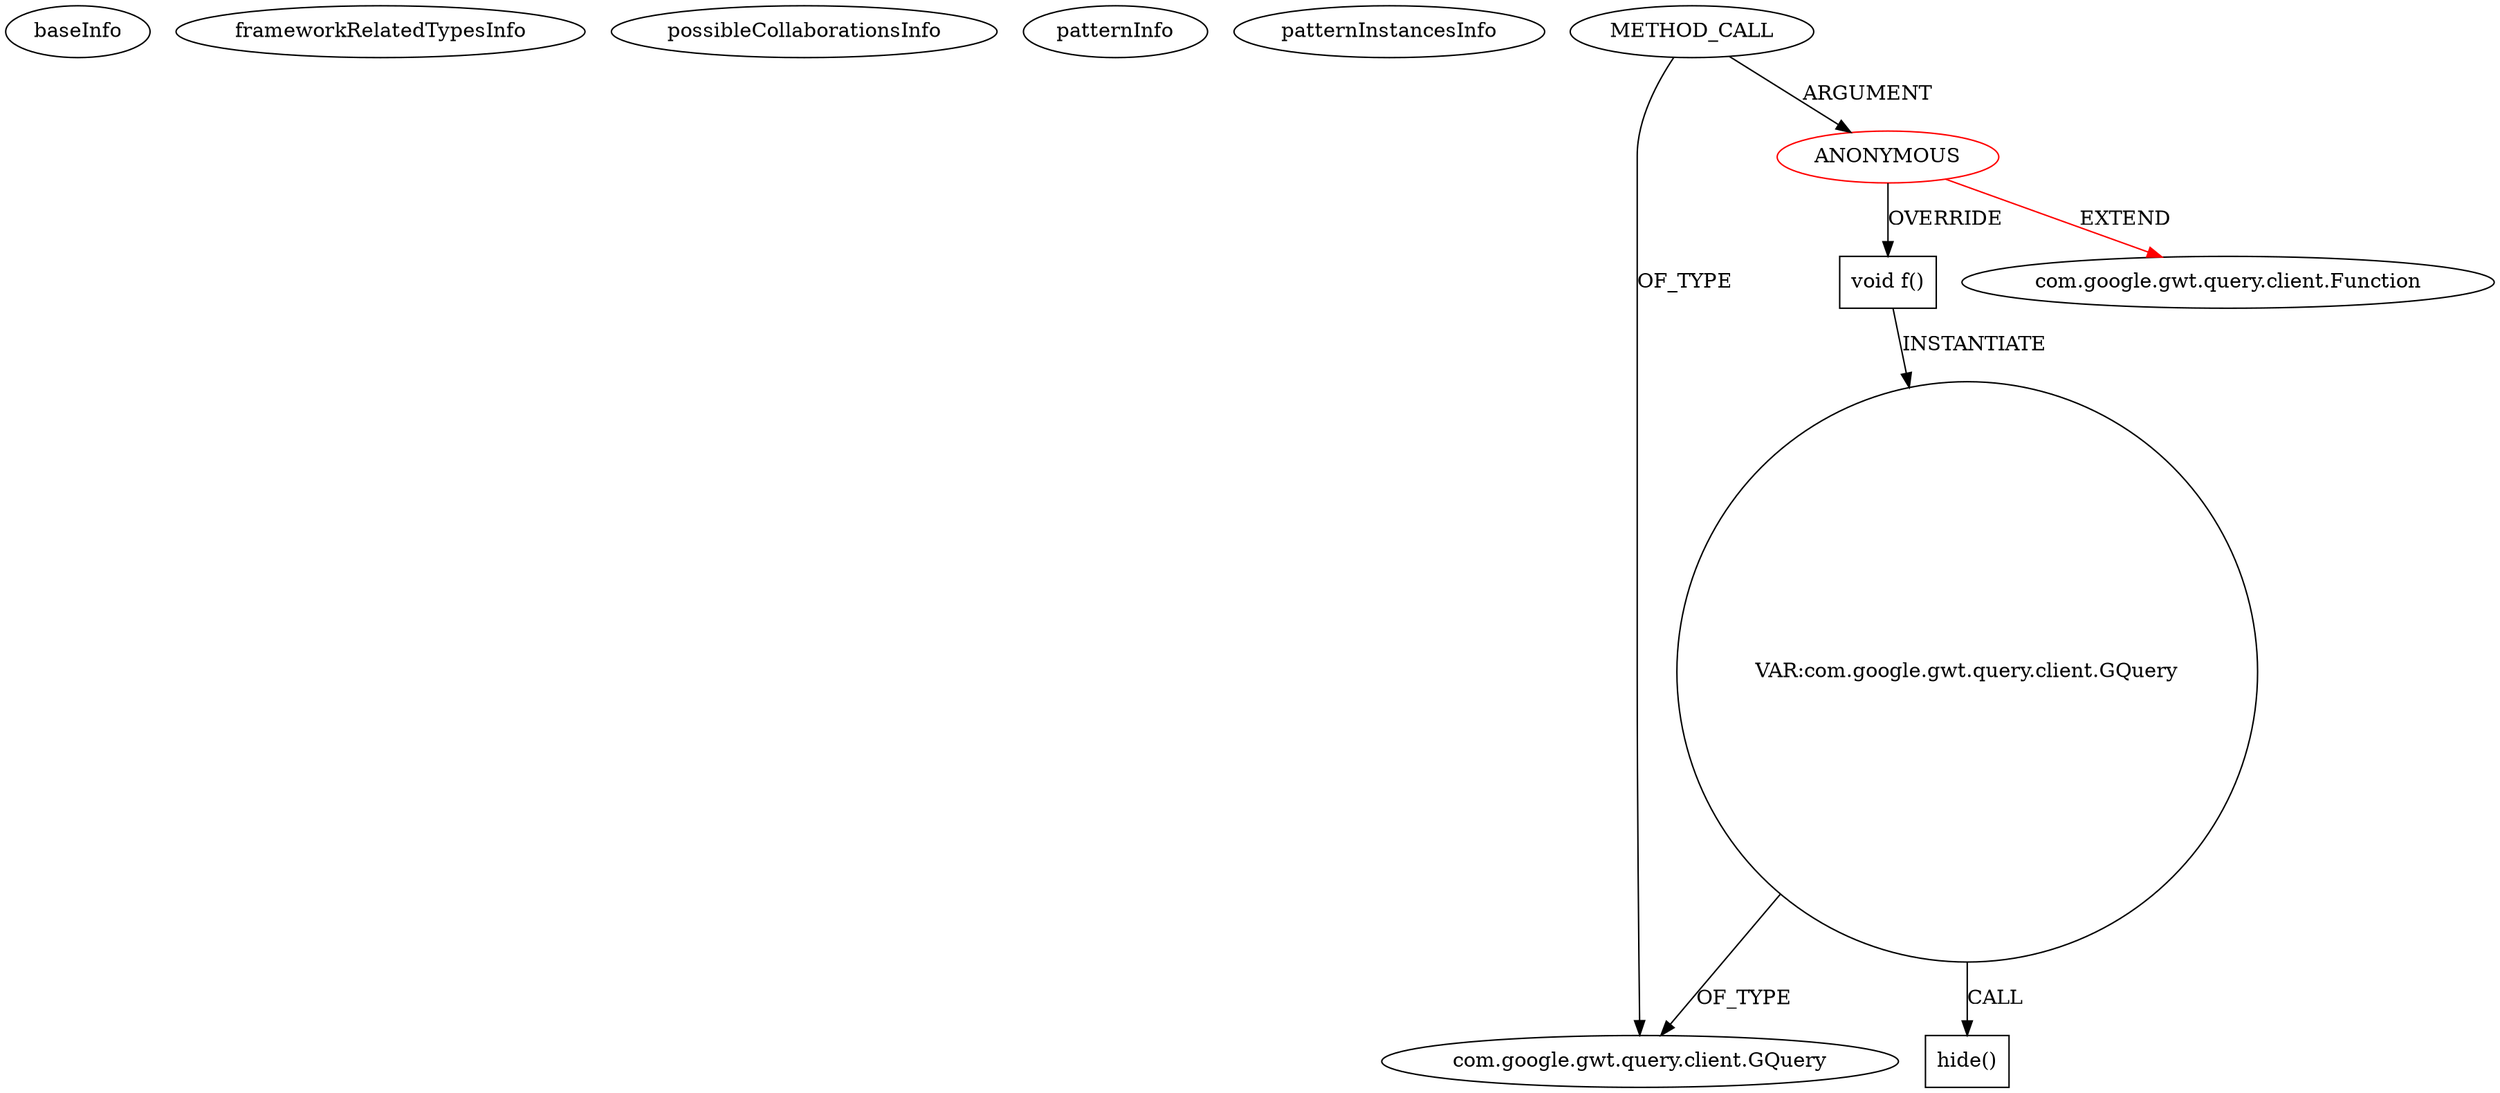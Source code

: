 digraph {
baseInfo[graphId=792,category="pattern",isAnonymous=true,possibleRelation=false]
frameworkRelatedTypesInfo[0="com.google.gwt.query.client.Function"]
possibleCollaborationsInfo[]
patternInfo[frequency=2.0,patternRootClient=0]
patternInstancesInfo[0="jDramaix-SlidingPuzzle~/jDramaix-SlidingPuzzle/SlidingPuzzle-master/src/be/dramaix/ai/slidingpuzzle/client/SlidingPuzzleApp.java~void bind()~3114",1="jDramaix-SlidingPuzzle~/jDramaix-SlidingPuzzle/SlidingPuzzle-master/src/be/dramaix/ai/slidingpuzzle/client/Puzzle.java~void bind()~3103"]
3[label="com.google.gwt.query.client.GQuery",vertexType="FRAMEWORK_CLASS_TYPE",isFrameworkType=false]
2[label="METHOD_CALL",vertexType="OUTSIDE_CALL",isFrameworkType=false]
0[label="ANONYMOUS",vertexType="ROOT_ANONYMOUS_DECLARATION",isFrameworkType=false,color=red]
4[label="void f()",vertexType="OVERRIDING_METHOD_DECLARATION",isFrameworkType=false,shape=box]
1[label="com.google.gwt.query.client.Function",vertexType="FRAMEWORK_CLASS_TYPE",isFrameworkType=false]
5[label="VAR:com.google.gwt.query.client.GQuery",vertexType="VARIABLE_EXPRESION",isFrameworkType=false,shape=circle]
6[label="hide()",vertexType="INSIDE_CALL",isFrameworkType=false,shape=box]
0->4[label="OVERRIDE"]
4->5[label="INSTANTIATE"]
0->1[label="EXTEND",color=red]
2->0[label="ARGUMENT"]
5->6[label="CALL"]
2->3[label="OF_TYPE"]
5->3[label="OF_TYPE"]
}

